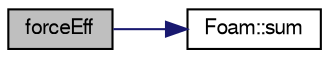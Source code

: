 digraph "forceEff"
{
  bgcolor="transparent";
  edge [fontname="FreeSans",fontsize="10",labelfontname="FreeSans",labelfontsize="10"];
  node [fontname="FreeSans",fontsize="10",shape=record];
  rankdir="LR";
  Node2458 [label="forceEff",height=0.2,width=0.4,color="black", fillcolor="grey75", style="filled", fontcolor="black"];
  Node2458 -> Node2459 [color="midnightblue",fontsize="10",style="solid",fontname="FreeSans"];
  Node2459 [label="Foam::sum",height=0.2,width=0.4,color="black",URL="$a21124.html#a3d8733143aad0e03b300186ab4bef137"];
}
